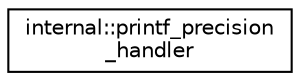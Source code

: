 digraph "Иерархия классов. Графический вид."
{
  edge [fontname="Helvetica",fontsize="10",labelfontname="Helvetica",labelfontsize="10"];
  node [fontname="Helvetica",fontsize="10",shape=record];
  rankdir="LR";
  Node0 [label="internal::printf_precision\l_handler",height=0.2,width=0.4,color="black", fillcolor="white", style="filled",URL="$classinternal_1_1printf__precision__handler.html"];
}
